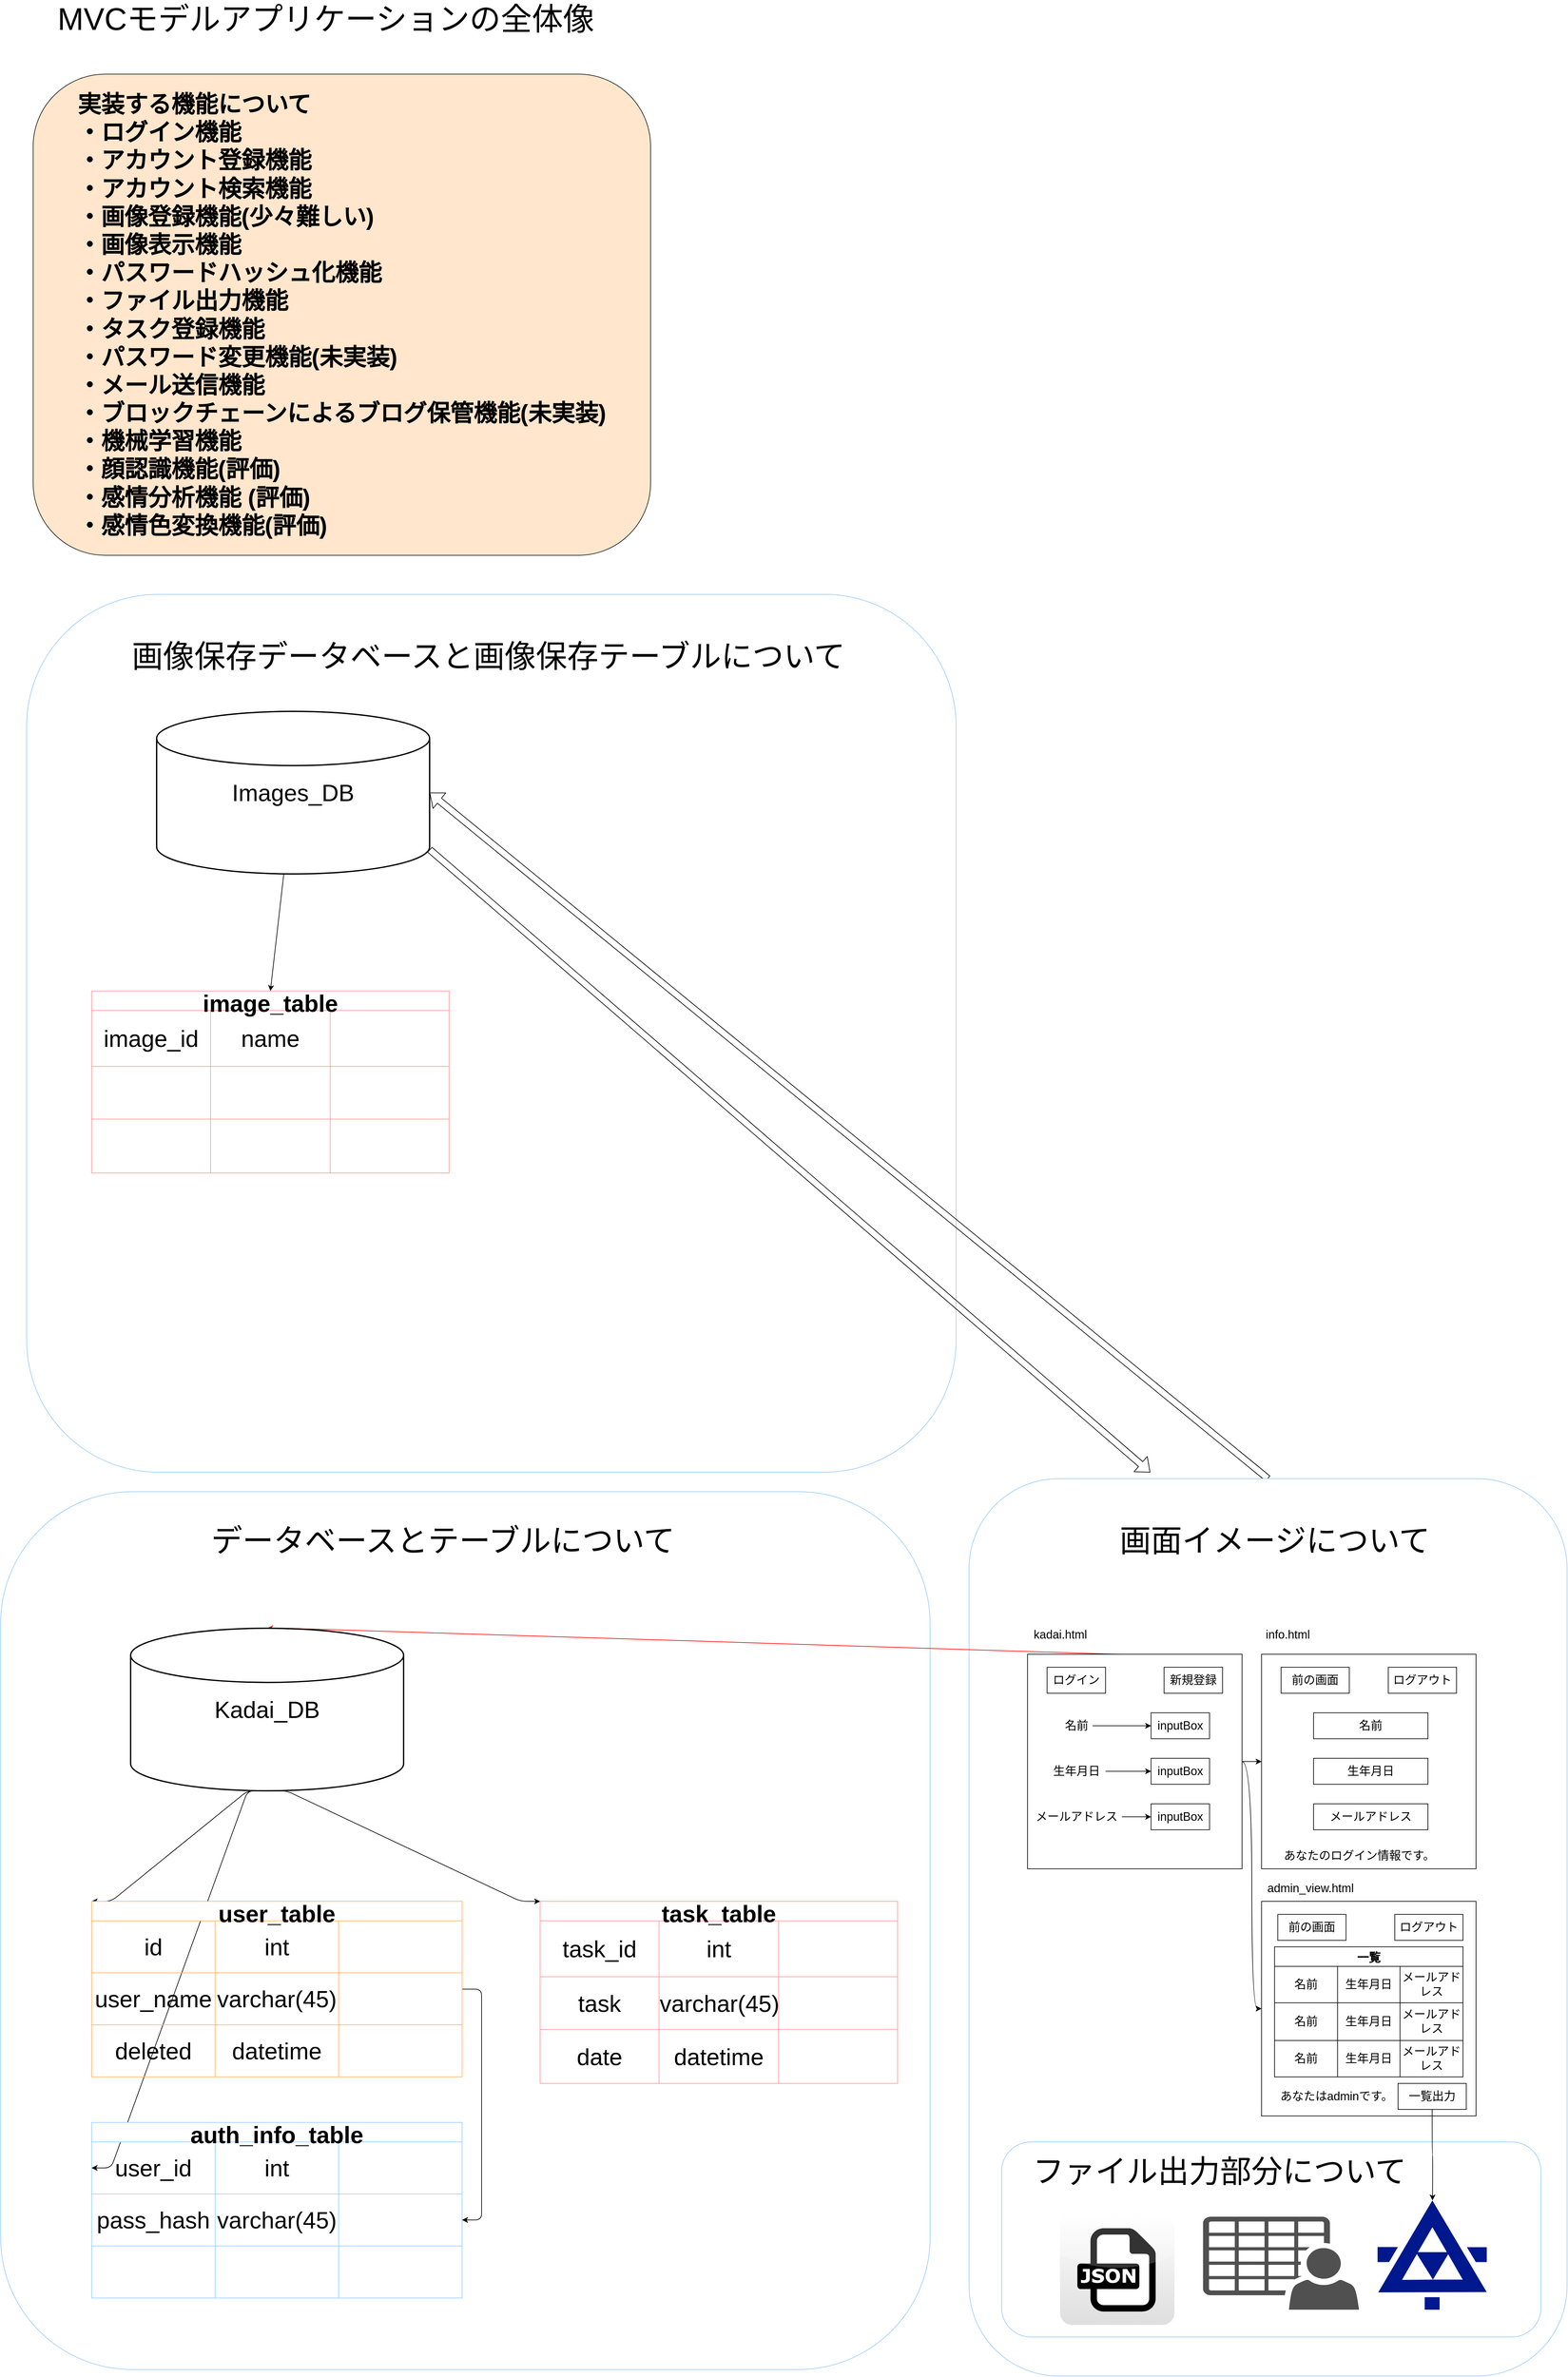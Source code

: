 <mxfile>
    <diagram id="VRdNt2F2pNWHwAMP95QL" name="ページ1">
        <mxGraphModel dx="4147" dy="4947" grid="1" gridSize="10" guides="1" tooltips="1" connect="1" arrows="1" fold="1" page="1" pageScale="1" pageWidth="827" pageHeight="1169" math="0" shadow="0">
            <root>
                <mxCell id="0"/>
                <mxCell id="1" parent="0"/>
                <mxCell id="154" value="" style="rounded=1;whiteSpace=wrap;html=1;fontSize=36;strokeColor=#99CCFF;" vertex="1" parent="1">
                    <mxGeometry x="-1580" y="-1590" width="1430" height="1350" as="geometry"/>
                </mxCell>
                <mxCell id="149" style="edgeStyle=none;shape=flexArrow;html=1;exitX=0.5;exitY=0;exitDx=0;exitDy=0;entryX=1;entryY=0.5;entryDx=0;entryDy=0;entryPerimeter=0;" edge="1" parent="1" source="130" target="134">
                    <mxGeometry relative="1" as="geometry"/>
                </mxCell>
                <mxCell id="130" value="" style="rounded=1;whiteSpace=wrap;html=1;fontSize=36;strokeColor=#99CCFF;" parent="1" vertex="1">
                    <mxGeometry x="-130" y="-230" width="920" height="1380" as="geometry"/>
                </mxCell>
                <mxCell id="132" value="" style="rounded=1;whiteSpace=wrap;html=1;fontSize=48;strokeColor=#99CCFF;" parent="1" vertex="1">
                    <mxGeometry x="-80" y="790" width="830" height="300" as="geometry"/>
                </mxCell>
                <mxCell id="129" value="" style="rounded=1;whiteSpace=wrap;html=1;fontSize=36;strokeColor=#99CCFF;" parent="1" vertex="1">
                    <mxGeometry x="-1620" y="-210" width="1430" height="1350" as="geometry"/>
                </mxCell>
                <mxCell id="2" value="&lt;span style=&quot;font-size: 18px&quot;&gt;info.html&lt;/span&gt;" style="text;html=1;resizable=0;autosize=1;align=center;verticalAlign=middle;points=[];fillColor=none;strokeColor=none;rounded=0;" parent="1" vertex="1">
                    <mxGeometry x="320" width="80" height="20" as="geometry"/>
                </mxCell>
                <mxCell id="43" style="edgeStyle=orthogonalEdgeStyle;curved=1;html=1;exitX=1;exitY=0.5;exitDx=0;exitDy=0;entryX=0;entryY=0.5;entryDx=0;entryDy=0;fontSize=18;" parent="1" source="3" target="7" edge="1">
                    <mxGeometry relative="1" as="geometry"/>
                </mxCell>
                <mxCell id="44" style="edgeStyle=orthogonalEdgeStyle;curved=1;html=1;entryX=0;entryY=0.5;entryDx=0;entryDy=0;fontSize=18;" parent="1" source="3" target="23" edge="1">
                    <mxGeometry relative="1" as="geometry"/>
                </mxCell>
                <mxCell id="127" style="edgeStyle=entityRelationEdgeStyle;html=1;exitX=0.5;exitY=0;exitDx=0;exitDy=0;entryX=0.5;entryY=0;entryDx=0;entryDy=0;entryPerimeter=0;fontSize=36;elbow=vertical;strokeColor=#FF0000;" parent="1" source="3" target="50" edge="1">
                    <mxGeometry relative="1" as="geometry"/>
                </mxCell>
                <mxCell id="3" value="" style="whiteSpace=wrap;html=1;aspect=fixed;fontSize=18;" parent="1" vertex="1">
                    <mxGeometry x="-40" y="40" width="330" height="330" as="geometry"/>
                </mxCell>
                <mxCell id="4" value="ログイン" style="rounded=0;whiteSpace=wrap;html=1;fontSize=18;" parent="1" vertex="1">
                    <mxGeometry x="-10" y="60" width="90" height="40" as="geometry"/>
                </mxCell>
                <mxCell id="6" value="inputBox" style="rounded=0;whiteSpace=wrap;html=1;fontSize=18;" parent="1" vertex="1">
                    <mxGeometry x="150" y="130" width="90" height="40" as="geometry"/>
                </mxCell>
                <mxCell id="7" value="" style="whiteSpace=wrap;html=1;aspect=fixed;fontSize=18;" parent="1" vertex="1">
                    <mxGeometry x="320" y="40" width="330" height="330" as="geometry"/>
                </mxCell>
                <mxCell id="8" value="inputBox" style="rounded=0;whiteSpace=wrap;html=1;fontSize=18;" parent="1" vertex="1">
                    <mxGeometry x="150" y="200" width="90" height="40" as="geometry"/>
                </mxCell>
                <mxCell id="9" value="inputBox" style="rounded=0;whiteSpace=wrap;html=1;fontSize=18;" parent="1" vertex="1">
                    <mxGeometry x="150" y="270" width="90" height="40" as="geometry"/>
                </mxCell>
                <mxCell id="11" value="" style="edgeStyle=none;html=1;fontSize=18;" parent="1" source="10" target="6" edge="1">
                    <mxGeometry relative="1" as="geometry"/>
                </mxCell>
                <mxCell id="10" value="&lt;span style=&quot;font-size: 18px&quot;&gt;名前&lt;/span&gt;" style="text;html=1;resizable=0;autosize=1;align=center;verticalAlign=middle;points=[];fillColor=none;strokeColor=none;rounded=0;" parent="1" vertex="1">
                    <mxGeometry x="10" y="140" width="50" height="20" as="geometry"/>
                </mxCell>
                <mxCell id="13" style="edgeStyle=none;html=1;entryX=0;entryY=0.5;entryDx=0;entryDy=0;fontSize=18;" parent="1" source="12" target="8" edge="1">
                    <mxGeometry relative="1" as="geometry"/>
                </mxCell>
                <mxCell id="12" value="&lt;span style=&quot;font-size: 18px&quot;&gt;生年月日&lt;/span&gt;" style="text;html=1;resizable=0;autosize=1;align=center;verticalAlign=middle;points=[];fillColor=none;strokeColor=none;rounded=0;" parent="1" vertex="1">
                    <mxGeometry x="-10" y="210" width="90" height="20" as="geometry"/>
                </mxCell>
                <mxCell id="15" style="edgeStyle=none;html=1;fontSize=18;" parent="1" source="14" target="9" edge="1">
                    <mxGeometry relative="1" as="geometry"/>
                </mxCell>
                <mxCell id="14" value="&lt;span style=&quot;font-size: 18px&quot;&gt;メールアドレス&lt;/span&gt;" style="text;html=1;resizable=0;autosize=1;align=center;verticalAlign=middle;points=[];fillColor=none;strokeColor=none;rounded=0;" parent="1" vertex="1">
                    <mxGeometry x="-35" y="280" width="140" height="20" as="geometry"/>
                </mxCell>
                <mxCell id="16" value="名前" style="rounded=0;whiteSpace=wrap;html=1;fontSize=18;" parent="1" vertex="1">
                    <mxGeometry x="400" y="130" width="176" height="40" as="geometry"/>
                </mxCell>
                <mxCell id="17" value="生年月日" style="rounded=0;whiteSpace=wrap;html=1;fontSize=18;" parent="1" vertex="1">
                    <mxGeometry x="400" y="200" width="176" height="40" as="geometry"/>
                </mxCell>
                <mxCell id="18" value="メールアドレス" style="rounded=0;whiteSpace=wrap;html=1;fontSize=18;" parent="1" vertex="1">
                    <mxGeometry x="400" y="270" width="176" height="40" as="geometry"/>
                </mxCell>
                <mxCell id="19" value="&lt;font style=&quot;font-size: 18px&quot;&gt;あなたのログイン情報です。&lt;/font&gt;" style="text;html=1;resizable=0;autosize=1;align=center;verticalAlign=middle;points=[];fillColor=none;strokeColor=none;rounded=0;" parent="1" vertex="1">
                    <mxGeometry x="345" y="340" width="250" height="20" as="geometry"/>
                </mxCell>
                <mxCell id="20" value="新規登録" style="rounded=0;whiteSpace=wrap;html=1;fontSize=18;" parent="1" vertex="1">
                    <mxGeometry x="170" y="60" width="90" height="40" as="geometry"/>
                </mxCell>
                <mxCell id="23" value="" style="whiteSpace=wrap;html=1;aspect=fixed;fontSize=18;" parent="1" vertex="1">
                    <mxGeometry x="320" y="420" width="330" height="330" as="geometry"/>
                </mxCell>
                <mxCell id="25" value="&lt;span style=&quot;font-size: 18px&quot;&gt;あなたはadminです。&lt;/span&gt;" style="text;html=1;resizable=0;autosize=1;align=center;verticalAlign=middle;points=[];fillColor=none;strokeColor=none;rounded=0;" parent="1" vertex="1">
                    <mxGeometry x="340" y="710" width="190" height="20" as="geometry"/>
                </mxCell>
                <mxCell id="26" value="一覧" style="shape=table;startSize=30;container=1;collapsible=0;childLayout=tableLayout;fontStyle=1;align=center;pointerEvents=1;fontSize=18;" parent="1" vertex="1">
                    <mxGeometry x="340" y="490" width="290" height="200" as="geometry"/>
                </mxCell>
                <mxCell id="27" value="" style="shape=partialRectangle;html=1;whiteSpace=wrap;collapsible=0;dropTarget=0;pointerEvents=0;fillColor=none;top=0;left=0;bottom=0;right=0;points=[[0,0.5],[1,0.5]];portConstraint=eastwest;fontSize=18;" parent="26" vertex="1">
                    <mxGeometry y="30" width="290" height="56" as="geometry"/>
                </mxCell>
                <mxCell id="28" value="名前" style="shape=partialRectangle;html=1;whiteSpace=wrap;connectable=0;fillColor=none;top=0;left=0;bottom=0;right=0;overflow=hidden;pointerEvents=1;fontSize=18;" parent="27" vertex="1">
                    <mxGeometry width="97" height="56" as="geometry">
                        <mxRectangle width="97" height="56" as="alternateBounds"/>
                    </mxGeometry>
                </mxCell>
                <mxCell id="29" value="生年月日" style="shape=partialRectangle;html=1;whiteSpace=wrap;connectable=0;fillColor=none;top=0;left=0;bottom=0;right=0;overflow=hidden;pointerEvents=1;fontSize=18;" parent="27" vertex="1">
                    <mxGeometry x="97" width="96" height="56" as="geometry">
                        <mxRectangle width="96" height="56" as="alternateBounds"/>
                    </mxGeometry>
                </mxCell>
                <mxCell id="30" value="メールアドレス" style="shape=partialRectangle;html=1;whiteSpace=wrap;connectable=0;fillColor=none;top=0;left=0;bottom=0;right=0;overflow=hidden;pointerEvents=1;fontSize=18;" parent="27" vertex="1">
                    <mxGeometry x="193" width="97" height="56" as="geometry">
                        <mxRectangle width="97" height="56" as="alternateBounds"/>
                    </mxGeometry>
                </mxCell>
                <mxCell id="31" value="" style="shape=partialRectangle;html=1;whiteSpace=wrap;collapsible=0;dropTarget=0;pointerEvents=0;fillColor=none;top=0;left=0;bottom=0;right=0;points=[[0,0.5],[1,0.5]];portConstraint=eastwest;fontSize=18;" parent="26" vertex="1">
                    <mxGeometry y="86" width="290" height="58" as="geometry"/>
                </mxCell>
                <mxCell id="32" value="名前" style="shape=partialRectangle;html=1;whiteSpace=wrap;connectable=0;fillColor=none;top=0;left=0;bottom=0;right=0;overflow=hidden;pointerEvents=1;fontSize=18;" parent="31" vertex="1">
                    <mxGeometry width="97" height="58" as="geometry">
                        <mxRectangle width="97" height="58" as="alternateBounds"/>
                    </mxGeometry>
                </mxCell>
                <mxCell id="33" value="&lt;span&gt;生年月日&lt;/span&gt;" style="shape=partialRectangle;html=1;whiteSpace=wrap;connectable=0;fillColor=none;top=0;left=0;bottom=0;right=0;overflow=hidden;pointerEvents=1;fontSize=18;" parent="31" vertex="1">
                    <mxGeometry x="97" width="96" height="58" as="geometry">
                        <mxRectangle width="96" height="58" as="alternateBounds"/>
                    </mxGeometry>
                </mxCell>
                <mxCell id="34" value="&lt;span&gt;メールアドレス&lt;/span&gt;" style="shape=partialRectangle;html=1;whiteSpace=wrap;connectable=0;fillColor=none;top=0;left=0;bottom=0;right=0;overflow=hidden;pointerEvents=1;fontSize=18;" parent="31" vertex="1">
                    <mxGeometry x="193" width="97" height="58" as="geometry">
                        <mxRectangle width="97" height="58" as="alternateBounds"/>
                    </mxGeometry>
                </mxCell>
                <mxCell id="35" value="" style="shape=partialRectangle;html=1;whiteSpace=wrap;collapsible=0;dropTarget=0;pointerEvents=0;fillColor=none;top=0;left=0;bottom=0;right=0;points=[[0,0.5],[1,0.5]];portConstraint=eastwest;fontSize=18;" parent="26" vertex="1">
                    <mxGeometry y="144" width="290" height="56" as="geometry"/>
                </mxCell>
                <mxCell id="36" value="名前" style="shape=partialRectangle;html=1;whiteSpace=wrap;connectable=0;fillColor=none;top=0;left=0;bottom=0;right=0;overflow=hidden;pointerEvents=1;fontSize=18;" parent="35" vertex="1">
                    <mxGeometry width="97" height="56" as="geometry">
                        <mxRectangle width="97" height="56" as="alternateBounds"/>
                    </mxGeometry>
                </mxCell>
                <mxCell id="37" value="&lt;span&gt;生年月日&lt;/span&gt;" style="shape=partialRectangle;html=1;whiteSpace=wrap;connectable=0;fillColor=none;top=0;left=0;bottom=0;right=0;overflow=hidden;pointerEvents=1;fontSize=18;" parent="35" vertex="1">
                    <mxGeometry x="97" width="96" height="56" as="geometry">
                        <mxRectangle width="96" height="56" as="alternateBounds"/>
                    </mxGeometry>
                </mxCell>
                <mxCell id="38" value="&lt;span&gt;メールアドレス&lt;/span&gt;" style="shape=partialRectangle;html=1;whiteSpace=wrap;connectable=0;fillColor=none;top=0;left=0;bottom=0;right=0;overflow=hidden;pointerEvents=1;fontSize=18;" parent="35" vertex="1">
                    <mxGeometry x="193" width="97" height="56" as="geometry">
                        <mxRectangle width="97" height="56" as="alternateBounds"/>
                    </mxGeometry>
                </mxCell>
                <mxCell id="39" value="ログアウト" style="rounded=0;whiteSpace=wrap;html=1;fontSize=18;" parent="1" vertex="1">
                    <mxGeometry x="515" y="60" width="105" height="40" as="geometry"/>
                </mxCell>
                <mxCell id="40" value="前の画面" style="rounded=0;whiteSpace=wrap;html=1;fontSize=18;" parent="1" vertex="1">
                    <mxGeometry x="350" y="60" width="105" height="40" as="geometry"/>
                </mxCell>
                <mxCell id="41" value="ログアウト" style="rounded=0;whiteSpace=wrap;html=1;fontSize=18;" parent="1" vertex="1">
                    <mxGeometry x="525" y="440" width="105" height="40" as="geometry"/>
                </mxCell>
                <mxCell id="42" value="前の画面" style="rounded=0;whiteSpace=wrap;html=1;fontSize=18;" parent="1" vertex="1">
                    <mxGeometry x="345" y="440" width="105" height="40" as="geometry"/>
                </mxCell>
                <mxCell id="46" style="edgeStyle=orthogonalEdgeStyle;curved=1;html=1;exitX=0.5;exitY=1;exitDx=0;exitDy=0;fontSize=18;" parent="1" source="45" edge="1">
                    <mxGeometry relative="1" as="geometry">
                        <mxPoint x="583" y="880" as="targetPoint"/>
                    </mxGeometry>
                </mxCell>
                <mxCell id="45" value="一覧出力" style="rounded=0;whiteSpace=wrap;html=1;fontSize=18;" parent="1" vertex="1">
                    <mxGeometry x="530" y="700" width="105" height="40" as="geometry"/>
                </mxCell>
                <mxCell id="47" value="" style="sketch=0;aspect=fixed;pointerEvents=1;shadow=0;dashed=0;html=1;strokeColor=none;labelPosition=center;verticalLabelPosition=bottom;verticalAlign=top;align=center;fillColor=#00188D;shape=mxgraph.mscae.enterprise.xml_web_service;fontSize=18;" parent="1" vertex="1">
                    <mxGeometry x="498.5" y="880" width="168" height="168" as="geometry"/>
                </mxCell>
                <mxCell id="48" value="&lt;font style=&quot;font-size: 18px&quot;&gt;kadai.html&lt;/font&gt;" style="text;html=1;resizable=0;autosize=1;align=center;verticalAlign=middle;points=[];fillColor=none;strokeColor=none;rounded=0;" parent="1" vertex="1">
                    <mxGeometry x="-40" width="100" height="20" as="geometry"/>
                </mxCell>
                <mxCell id="49" value="&lt;span style=&quot;font-size: 18px&quot;&gt;admin_view.html&lt;/span&gt;" style="text;html=1;resizable=0;autosize=1;align=center;verticalAlign=middle;points=[];fillColor=none;strokeColor=none;rounded=0;" parent="1" vertex="1">
                    <mxGeometry x="320" y="390" width="150" height="20" as="geometry"/>
                </mxCell>
                <mxCell id="121" style="edgeStyle=entityRelationEdgeStyle;html=1;entryX=0;entryY=0;entryDx=0;entryDy=0;fontSize=36;elbow=vertical;exitX=0.5;exitY=1;exitDx=0;exitDy=0;exitPerimeter=0;" parent="1" source="50" target="92" edge="1">
                    <mxGeometry relative="1" as="geometry"/>
                </mxCell>
                <mxCell id="122" style="edgeStyle=entityRelationEdgeStyle;html=1;exitX=0.5;exitY=1;exitDx=0;exitDy=0;exitPerimeter=0;entryX=0;entryY=0.5;entryDx=0;entryDy=0;fontSize=36;elbow=vertical;" parent="1" source="50" target="80" edge="1">
                    <mxGeometry relative="1" as="geometry"/>
                </mxCell>
                <mxCell id="123" style="edgeStyle=entityRelationEdgeStyle;html=1;exitX=0.5;exitY=1;exitDx=0;exitDy=0;exitPerimeter=0;entryX=0;entryY=0;entryDx=0;entryDy=0;fontSize=36;elbow=vertical;" parent="1" source="50" target="105" edge="1">
                    <mxGeometry relative="1" as="geometry"/>
                </mxCell>
                <mxCell id="50" value="&lt;font style=&quot;font-size: 36px&quot;&gt;Kadai_DB&lt;/font&gt;" style="strokeWidth=2;html=1;shape=mxgraph.flowchart.database;whiteSpace=wrap;" parent="1" vertex="1">
                    <mxGeometry x="-1420" width="420" height="250" as="geometry"/>
                </mxCell>
                <mxCell id="79" value="auth_info_table" style="shape=table;startSize=30;container=1;collapsible=0;childLayout=tableLayout;fontStyle=1;align=center;pointerEvents=1;fontSize=36;strokeColor=#99CCFF;" parent="1" vertex="1">
                    <mxGeometry x="-1480" y="760" width="570" height="270" as="geometry"/>
                </mxCell>
                <mxCell id="80" value="" style="shape=partialRectangle;html=1;whiteSpace=wrap;collapsible=0;dropTarget=0;pointerEvents=0;fillColor=none;top=0;left=0;bottom=0;right=0;points=[[0,0.5],[1,0.5]];portConstraint=eastwest;fontSize=36;" parent="79" vertex="1">
                    <mxGeometry y="30" width="570" height="80" as="geometry"/>
                </mxCell>
                <mxCell id="81" value="user_id" style="shape=partialRectangle;html=1;whiteSpace=wrap;connectable=0;fillColor=none;top=0;left=0;bottom=0;right=0;overflow=hidden;pointerEvents=1;fontSize=36;" parent="80" vertex="1">
                    <mxGeometry width="190" height="80" as="geometry">
                        <mxRectangle width="190" height="80" as="alternateBounds"/>
                    </mxGeometry>
                </mxCell>
                <mxCell id="82" value="int" style="shape=partialRectangle;html=1;whiteSpace=wrap;connectable=0;fillColor=none;top=0;left=0;bottom=0;right=0;overflow=hidden;pointerEvents=1;fontSize=36;" parent="80" vertex="1">
                    <mxGeometry x="190" width="190" height="80" as="geometry">
                        <mxRectangle width="190" height="80" as="alternateBounds"/>
                    </mxGeometry>
                </mxCell>
                <mxCell id="83" value="" style="shape=partialRectangle;html=1;whiteSpace=wrap;connectable=0;fillColor=none;top=0;left=0;bottom=0;right=0;overflow=hidden;pointerEvents=1;fontSize=36;" parent="80" vertex="1">
                    <mxGeometry x="380" width="190" height="80" as="geometry">
                        <mxRectangle width="190" height="80" as="alternateBounds"/>
                    </mxGeometry>
                </mxCell>
                <mxCell id="84" value="" style="shape=partialRectangle;html=1;whiteSpace=wrap;collapsible=0;dropTarget=0;pointerEvents=0;fillColor=none;top=0;left=0;bottom=0;right=0;points=[[0,0.5],[1,0.5]];portConstraint=eastwest;fontSize=36;" parent="79" vertex="1">
                    <mxGeometry y="110" width="570" height="80" as="geometry"/>
                </mxCell>
                <mxCell id="85" value="pass_hash" style="shape=partialRectangle;html=1;whiteSpace=wrap;connectable=0;fillColor=none;top=0;left=0;bottom=0;right=0;overflow=hidden;pointerEvents=1;fontSize=36;" parent="84" vertex="1">
                    <mxGeometry width="190" height="80" as="geometry">
                        <mxRectangle width="190" height="80" as="alternateBounds"/>
                    </mxGeometry>
                </mxCell>
                <mxCell id="86" value="varchar(45)" style="shape=partialRectangle;html=1;whiteSpace=wrap;connectable=0;fillColor=none;top=0;left=0;bottom=0;right=0;overflow=hidden;pointerEvents=1;fontSize=36;" parent="84" vertex="1">
                    <mxGeometry x="190" width="190" height="80" as="geometry">
                        <mxRectangle width="190" height="80" as="alternateBounds"/>
                    </mxGeometry>
                </mxCell>
                <mxCell id="87" value="" style="shape=partialRectangle;html=1;whiteSpace=wrap;connectable=0;fillColor=none;top=0;left=0;bottom=0;right=0;overflow=hidden;pointerEvents=1;fontSize=36;" parent="84" vertex="1">
                    <mxGeometry x="380" width="190" height="80" as="geometry">
                        <mxRectangle width="190" height="80" as="alternateBounds"/>
                    </mxGeometry>
                </mxCell>
                <mxCell id="88" value="" style="shape=partialRectangle;html=1;whiteSpace=wrap;collapsible=0;dropTarget=0;pointerEvents=0;fillColor=none;top=0;left=0;bottom=0;right=0;points=[[0,0.5],[1,0.5]];portConstraint=eastwest;fontSize=36;" parent="79" vertex="1">
                    <mxGeometry y="190" width="570" height="80" as="geometry"/>
                </mxCell>
                <mxCell id="89" value="" style="shape=partialRectangle;html=1;whiteSpace=wrap;connectable=0;fillColor=none;top=0;left=0;bottom=0;right=0;overflow=hidden;pointerEvents=1;fontSize=36;" parent="88" vertex="1">
                    <mxGeometry width="190" height="80" as="geometry">
                        <mxRectangle width="190" height="80" as="alternateBounds"/>
                    </mxGeometry>
                </mxCell>
                <mxCell id="90" value="" style="shape=partialRectangle;html=1;whiteSpace=wrap;connectable=0;fillColor=none;top=0;left=0;bottom=0;right=0;overflow=hidden;pointerEvents=1;fontSize=36;" parent="88" vertex="1">
                    <mxGeometry x="190" width="190" height="80" as="geometry">
                        <mxRectangle width="190" height="80" as="alternateBounds"/>
                    </mxGeometry>
                </mxCell>
                <mxCell id="91" value="" style="shape=partialRectangle;html=1;whiteSpace=wrap;connectable=0;fillColor=none;top=0;left=0;bottom=0;right=0;overflow=hidden;pointerEvents=1;fontSize=36;" parent="88" vertex="1">
                    <mxGeometry x="380" width="190" height="80" as="geometry">
                        <mxRectangle width="190" height="80" as="alternateBounds"/>
                    </mxGeometry>
                </mxCell>
                <mxCell id="118" style="edgeStyle=entityRelationEdgeStyle;html=1;entryX=1;entryY=0.5;entryDx=0;entryDy=0;fontSize=36;elbow=vertical;" parent="1" source="92" target="84" edge="1">
                    <mxGeometry relative="1" as="geometry"/>
                </mxCell>
                <mxCell id="92" value="user_table" style="shape=table;startSize=30;container=1;collapsible=0;childLayout=tableLayout;fontStyle=1;align=center;pointerEvents=1;fontSize=36;strokeColor=#FFB366;" parent="1" vertex="1">
                    <mxGeometry x="-1480" y="420" width="570" height="270" as="geometry"/>
                </mxCell>
                <mxCell id="93" value="" style="shape=partialRectangle;html=1;whiteSpace=wrap;collapsible=0;dropTarget=0;pointerEvents=0;fillColor=none;top=0;left=0;bottom=0;right=0;points=[[0,0.5],[1,0.5]];portConstraint=eastwest;fontSize=36;" parent="92" vertex="1">
                    <mxGeometry y="30" width="570" height="80" as="geometry"/>
                </mxCell>
                <mxCell id="94" value="id" style="shape=partialRectangle;html=1;whiteSpace=wrap;connectable=0;fillColor=none;top=0;left=0;bottom=0;right=0;overflow=hidden;pointerEvents=1;fontSize=36;" parent="93" vertex="1">
                    <mxGeometry width="190" height="80" as="geometry">
                        <mxRectangle width="190" height="80" as="alternateBounds"/>
                    </mxGeometry>
                </mxCell>
                <mxCell id="95" value="int" style="shape=partialRectangle;html=1;whiteSpace=wrap;connectable=0;fillColor=none;top=0;left=0;bottom=0;right=0;overflow=hidden;pointerEvents=1;fontSize=36;" parent="93" vertex="1">
                    <mxGeometry x="190" width="190" height="80" as="geometry">
                        <mxRectangle width="190" height="80" as="alternateBounds"/>
                    </mxGeometry>
                </mxCell>
                <mxCell id="96" value="" style="shape=partialRectangle;html=1;whiteSpace=wrap;connectable=0;fillColor=none;top=0;left=0;bottom=0;right=0;overflow=hidden;pointerEvents=1;fontSize=36;" parent="93" vertex="1">
                    <mxGeometry x="380" width="190" height="80" as="geometry">
                        <mxRectangle width="190" height="80" as="alternateBounds"/>
                    </mxGeometry>
                </mxCell>
                <mxCell id="97" value="" style="shape=partialRectangle;html=1;whiteSpace=wrap;collapsible=0;dropTarget=0;pointerEvents=0;fillColor=none;top=0;left=0;bottom=0;right=0;points=[[0,0.5],[1,0.5]];portConstraint=eastwest;fontSize=36;" parent="92" vertex="1">
                    <mxGeometry y="110" width="570" height="80" as="geometry"/>
                </mxCell>
                <mxCell id="98" value="user_name" style="shape=partialRectangle;html=1;whiteSpace=wrap;connectable=0;fillColor=none;top=0;left=0;bottom=0;right=0;overflow=hidden;pointerEvents=1;fontSize=36;" parent="97" vertex="1">
                    <mxGeometry width="190" height="80" as="geometry">
                        <mxRectangle width="190" height="80" as="alternateBounds"/>
                    </mxGeometry>
                </mxCell>
                <mxCell id="99" value="varchar(45)" style="shape=partialRectangle;html=1;whiteSpace=wrap;connectable=0;fillColor=none;top=0;left=0;bottom=0;right=0;overflow=hidden;pointerEvents=1;fontSize=36;" parent="97" vertex="1">
                    <mxGeometry x="190" width="190" height="80" as="geometry">
                        <mxRectangle width="190" height="80" as="alternateBounds"/>
                    </mxGeometry>
                </mxCell>
                <mxCell id="100" value="" style="shape=partialRectangle;html=1;whiteSpace=wrap;connectable=0;fillColor=none;top=0;left=0;bottom=0;right=0;overflow=hidden;pointerEvents=1;fontSize=36;" parent="97" vertex="1">
                    <mxGeometry x="380" width="190" height="80" as="geometry">
                        <mxRectangle width="190" height="80" as="alternateBounds"/>
                    </mxGeometry>
                </mxCell>
                <mxCell id="101" value="" style="shape=partialRectangle;html=1;whiteSpace=wrap;collapsible=0;dropTarget=0;pointerEvents=0;fillColor=none;top=0;left=0;bottom=0;right=0;points=[[0,0.5],[1,0.5]];portConstraint=eastwest;fontSize=36;" parent="92" vertex="1">
                    <mxGeometry y="190" width="570" height="80" as="geometry"/>
                </mxCell>
                <mxCell id="102" value="deleted" style="shape=partialRectangle;html=1;whiteSpace=wrap;connectable=0;fillColor=none;top=0;left=0;bottom=0;right=0;overflow=hidden;pointerEvents=1;fontSize=36;" parent="101" vertex="1">
                    <mxGeometry width="190" height="80" as="geometry">
                        <mxRectangle width="190" height="80" as="alternateBounds"/>
                    </mxGeometry>
                </mxCell>
                <mxCell id="103" value="datetime" style="shape=partialRectangle;html=1;whiteSpace=wrap;connectable=0;fillColor=none;top=0;left=0;bottom=0;right=0;overflow=hidden;pointerEvents=1;fontSize=36;" parent="101" vertex="1">
                    <mxGeometry x="190" width="190" height="80" as="geometry">
                        <mxRectangle width="190" height="80" as="alternateBounds"/>
                    </mxGeometry>
                </mxCell>
                <mxCell id="104" value="" style="shape=partialRectangle;html=1;whiteSpace=wrap;connectable=0;fillColor=none;top=0;left=0;bottom=0;right=0;overflow=hidden;pointerEvents=1;fontSize=36;" parent="101" vertex="1">
                    <mxGeometry x="380" width="190" height="80" as="geometry">
                        <mxRectangle width="190" height="80" as="alternateBounds"/>
                    </mxGeometry>
                </mxCell>
                <mxCell id="105" value="task_table" style="shape=table;startSize=30;container=1;collapsible=0;childLayout=tableLayout;fontStyle=1;align=center;pointerEvents=1;fontSize=36;strokeColor=#FF9999;" parent="1" vertex="1">
                    <mxGeometry x="-790" y="420" width="550" height="280" as="geometry"/>
                </mxCell>
                <mxCell id="106" value="" style="shape=partialRectangle;html=1;whiteSpace=wrap;collapsible=0;dropTarget=0;pointerEvents=0;fillColor=none;top=0;left=0;bottom=0;right=0;points=[[0,0.5],[1,0.5]];portConstraint=eastwest;fontSize=36;" parent="105" vertex="1">
                    <mxGeometry y="30" width="550" height="86" as="geometry"/>
                </mxCell>
                <mxCell id="107" value="task_id" style="shape=partialRectangle;html=1;whiteSpace=wrap;connectable=0;fillColor=none;top=0;left=0;bottom=0;right=0;overflow=hidden;pointerEvents=1;fontSize=36;" parent="106" vertex="1">
                    <mxGeometry width="183" height="86" as="geometry">
                        <mxRectangle width="183" height="86" as="alternateBounds"/>
                    </mxGeometry>
                </mxCell>
                <mxCell id="108" value="int" style="shape=partialRectangle;html=1;whiteSpace=wrap;connectable=0;fillColor=none;top=0;left=0;bottom=0;right=0;overflow=hidden;pointerEvents=1;fontSize=36;" parent="106" vertex="1">
                    <mxGeometry x="183" width="184" height="86" as="geometry">
                        <mxRectangle width="184" height="86" as="alternateBounds"/>
                    </mxGeometry>
                </mxCell>
                <mxCell id="109" value="" style="shape=partialRectangle;html=1;whiteSpace=wrap;connectable=0;fillColor=none;top=0;left=0;bottom=0;right=0;overflow=hidden;pointerEvents=1;fontSize=36;" parent="106" vertex="1">
                    <mxGeometry x="367" width="183" height="86" as="geometry">
                        <mxRectangle width="183" height="86" as="alternateBounds"/>
                    </mxGeometry>
                </mxCell>
                <mxCell id="110" value="" style="shape=partialRectangle;html=1;whiteSpace=wrap;collapsible=0;dropTarget=0;pointerEvents=0;fillColor=none;top=0;left=0;bottom=0;right=0;points=[[0,0.5],[1,0.5]];portConstraint=eastwest;fontSize=36;" parent="105" vertex="1">
                    <mxGeometry y="116" width="550" height="81" as="geometry"/>
                </mxCell>
                <mxCell id="111" value="task" style="shape=partialRectangle;html=1;whiteSpace=wrap;connectable=0;fillColor=none;top=0;left=0;bottom=0;right=0;overflow=hidden;pointerEvents=1;fontSize=36;" parent="110" vertex="1">
                    <mxGeometry width="183" height="81" as="geometry">
                        <mxRectangle width="183" height="81" as="alternateBounds"/>
                    </mxGeometry>
                </mxCell>
                <mxCell id="112" value="varchar(45)" style="shape=partialRectangle;html=1;whiteSpace=wrap;connectable=0;fillColor=none;top=0;left=0;bottom=0;right=0;overflow=hidden;pointerEvents=1;fontSize=36;" parent="110" vertex="1">
                    <mxGeometry x="183" width="184" height="81" as="geometry">
                        <mxRectangle width="184" height="81" as="alternateBounds"/>
                    </mxGeometry>
                </mxCell>
                <mxCell id="113" value="" style="shape=partialRectangle;html=1;whiteSpace=wrap;connectable=0;fillColor=none;top=0;left=0;bottom=0;right=0;overflow=hidden;pointerEvents=1;fontSize=36;" parent="110" vertex="1">
                    <mxGeometry x="367" width="183" height="81" as="geometry">
                        <mxRectangle width="183" height="81" as="alternateBounds"/>
                    </mxGeometry>
                </mxCell>
                <mxCell id="114" value="" style="shape=partialRectangle;html=1;whiteSpace=wrap;collapsible=0;dropTarget=0;pointerEvents=0;fillColor=none;top=0;left=0;bottom=0;right=0;points=[[0,0.5],[1,0.5]];portConstraint=eastwest;fontSize=36;" parent="105" vertex="1">
                    <mxGeometry y="197" width="550" height="83" as="geometry"/>
                </mxCell>
                <mxCell id="115" value="date" style="shape=partialRectangle;html=1;whiteSpace=wrap;connectable=0;fillColor=none;top=0;left=0;bottom=0;right=0;overflow=hidden;pointerEvents=1;fontSize=36;" parent="114" vertex="1">
                    <mxGeometry width="183" height="83" as="geometry">
                        <mxRectangle width="183" height="83" as="alternateBounds"/>
                    </mxGeometry>
                </mxCell>
                <mxCell id="116" value="datetime" style="shape=partialRectangle;html=1;whiteSpace=wrap;connectable=0;fillColor=none;top=0;left=0;bottom=0;right=0;overflow=hidden;pointerEvents=1;fontSize=36;" parent="114" vertex="1">
                    <mxGeometry x="183" width="184" height="83" as="geometry">
                        <mxRectangle width="184" height="83" as="alternateBounds"/>
                    </mxGeometry>
                </mxCell>
                <mxCell id="117" value="" style="shape=partialRectangle;html=1;whiteSpace=wrap;connectable=0;fillColor=none;top=0;left=0;bottom=0;right=0;overflow=hidden;pointerEvents=1;fontSize=36;" parent="114" vertex="1">
                    <mxGeometry x="367" width="183" height="83" as="geometry">
                        <mxRectangle width="183" height="83" as="alternateBounds"/>
                    </mxGeometry>
                </mxCell>
                <mxCell id="124" value="" style="sketch=0;pointerEvents=1;shadow=0;dashed=0;html=1;strokeColor=none;fillColor=#505050;labelPosition=center;verticalLabelPosition=bottom;verticalAlign=top;outlineConnect=0;align=center;shape=mxgraph.office.users.csv_file;fontSize=36;" parent="1" vertex="1">
                    <mxGeometry x="230" y="905" width="240" height="143" as="geometry"/>
                </mxCell>
                <mxCell id="125" value="" style="dashed=0;outlineConnect=0;html=1;align=center;labelPosition=center;verticalLabelPosition=bottom;verticalAlign=top;shape=mxgraph.webicons.json;gradientColor=#DFDEDE;fontSize=36;strokeColor=#99CCFF;" parent="1" vertex="1">
                    <mxGeometry x="10" y="900" width="176" height="171.4" as="geometry"/>
                </mxCell>
                <mxCell id="128" value="&lt;font style=&quot;font-size: 48px&quot;&gt;データベースとテーブルについて&lt;/font&gt;" style="text;html=1;resizable=0;autosize=1;align=center;verticalAlign=middle;points=[];fillColor=none;strokeColor=none;rounded=0;fontSize=36;" parent="1" vertex="1">
                    <mxGeometry x="-1300" y="-160" width="720" height="50" as="geometry"/>
                </mxCell>
                <mxCell id="131" value="&lt;span style=&quot;font-size: 48px&quot;&gt;画面イメージについて&lt;/span&gt;" style="text;html=1;resizable=0;autosize=1;align=center;verticalAlign=middle;points=[];fillColor=none;strokeColor=none;rounded=0;fontSize=36;" parent="1" vertex="1">
                    <mxGeometry x="95" y="-160" width="490" height="50" as="geometry"/>
                </mxCell>
                <mxCell id="133" value="&lt;span style=&quot;font-size: 48px&quot;&gt;ファイル出力部分について&lt;/span&gt;" style="text;html=1;resizable=0;autosize=1;align=center;verticalAlign=middle;points=[];fillColor=none;strokeColor=none;rounded=0;fontSize=36;" parent="1" vertex="1">
                    <mxGeometry x="-40" y="810" width="590" height="50" as="geometry"/>
                </mxCell>
                <mxCell id="148" style="edgeStyle=none;html=1;entryX=0.5;entryY=0;entryDx=0;entryDy=0;" edge="1" parent="1" source="134" target="135">
                    <mxGeometry relative="1" as="geometry"/>
                </mxCell>
                <mxCell id="152" style="edgeStyle=none;shape=flexArrow;html=1;exitX=1;exitY=0.85;exitDx=0;exitDy=0;exitPerimeter=0;entryX=0.303;entryY=-0.007;entryDx=0;entryDy=0;entryPerimeter=0;fontSize=36;" edge="1" parent="1" source="134" target="130">
                    <mxGeometry relative="1" as="geometry"/>
                </mxCell>
                <mxCell id="134" value="&lt;span style=&quot;font-size: 36px&quot;&gt;Images_DB&lt;/span&gt;" style="strokeWidth=2;html=1;shape=mxgraph.flowchart.database;whiteSpace=wrap;" vertex="1" parent="1">
                    <mxGeometry x="-1380" y="-1410" width="420" height="250" as="geometry"/>
                </mxCell>
                <mxCell id="135" value="image_table" style="shape=table;startSize=30;container=1;collapsible=0;childLayout=tableLayout;fontStyle=1;align=center;pointerEvents=1;fontSize=36;strokeColor=#FF9999;" vertex="1" parent="1">
                    <mxGeometry x="-1480" y="-980" width="550" height="280" as="geometry"/>
                </mxCell>
                <mxCell id="136" value="" style="shape=partialRectangle;html=1;whiteSpace=wrap;collapsible=0;dropTarget=0;pointerEvents=0;fillColor=none;top=0;left=0;bottom=0;right=0;points=[[0,0.5],[1,0.5]];portConstraint=eastwest;fontSize=36;" vertex="1" parent="135">
                    <mxGeometry y="30" width="550" height="86" as="geometry"/>
                </mxCell>
                <mxCell id="137" value="image_id" style="shape=partialRectangle;html=1;whiteSpace=wrap;connectable=0;fillColor=none;top=0;left=0;bottom=0;right=0;overflow=hidden;pointerEvents=1;fontSize=36;" vertex="1" parent="136">
                    <mxGeometry width="183" height="86" as="geometry">
                        <mxRectangle width="183" height="86" as="alternateBounds"/>
                    </mxGeometry>
                </mxCell>
                <mxCell id="138" value="name" style="shape=partialRectangle;html=1;whiteSpace=wrap;connectable=0;fillColor=none;top=0;left=0;bottom=0;right=0;overflow=hidden;pointerEvents=1;fontSize=36;" vertex="1" parent="136">
                    <mxGeometry x="183" width="184" height="86" as="geometry">
                        <mxRectangle width="184" height="86" as="alternateBounds"/>
                    </mxGeometry>
                </mxCell>
                <mxCell id="139" value="" style="shape=partialRectangle;html=1;whiteSpace=wrap;connectable=0;fillColor=none;top=0;left=0;bottom=0;right=0;overflow=hidden;pointerEvents=1;fontSize=36;" vertex="1" parent="136">
                    <mxGeometry x="367" width="183" height="86" as="geometry">
                        <mxRectangle width="183" height="86" as="alternateBounds"/>
                    </mxGeometry>
                </mxCell>
                <mxCell id="140" value="" style="shape=partialRectangle;html=1;whiteSpace=wrap;collapsible=0;dropTarget=0;pointerEvents=0;fillColor=none;top=0;left=0;bottom=0;right=0;points=[[0,0.5],[1,0.5]];portConstraint=eastwest;fontSize=36;" vertex="1" parent="135">
                    <mxGeometry y="116" width="550" height="81" as="geometry"/>
                </mxCell>
                <mxCell id="141" value="" style="shape=partialRectangle;html=1;whiteSpace=wrap;connectable=0;fillColor=none;top=0;left=0;bottom=0;right=0;overflow=hidden;pointerEvents=1;fontSize=36;" vertex="1" parent="140">
                    <mxGeometry width="183" height="81" as="geometry">
                        <mxRectangle width="183" height="81" as="alternateBounds"/>
                    </mxGeometry>
                </mxCell>
                <mxCell id="142" value="" style="shape=partialRectangle;html=1;whiteSpace=wrap;connectable=0;fillColor=none;top=0;left=0;bottom=0;right=0;overflow=hidden;pointerEvents=1;fontSize=36;" vertex="1" parent="140">
                    <mxGeometry x="183" width="184" height="81" as="geometry">
                        <mxRectangle width="184" height="81" as="alternateBounds"/>
                    </mxGeometry>
                </mxCell>
                <mxCell id="143" value="" style="shape=partialRectangle;html=1;whiteSpace=wrap;connectable=0;fillColor=none;top=0;left=0;bottom=0;right=0;overflow=hidden;pointerEvents=1;fontSize=36;" vertex="1" parent="140">
                    <mxGeometry x="367" width="183" height="81" as="geometry">
                        <mxRectangle width="183" height="81" as="alternateBounds"/>
                    </mxGeometry>
                </mxCell>
                <mxCell id="144" value="" style="shape=partialRectangle;html=1;whiteSpace=wrap;collapsible=0;dropTarget=0;pointerEvents=0;fillColor=none;top=0;left=0;bottom=0;right=0;points=[[0,0.5],[1,0.5]];portConstraint=eastwest;fontSize=36;" vertex="1" parent="135">
                    <mxGeometry y="197" width="550" height="83" as="geometry"/>
                </mxCell>
                <mxCell id="145" value="" style="shape=partialRectangle;html=1;whiteSpace=wrap;connectable=0;fillColor=none;top=0;left=0;bottom=0;right=0;overflow=hidden;pointerEvents=1;fontSize=36;" vertex="1" parent="144">
                    <mxGeometry width="183" height="83" as="geometry">
                        <mxRectangle width="183" height="83" as="alternateBounds"/>
                    </mxGeometry>
                </mxCell>
                <mxCell id="146" value="" style="shape=partialRectangle;html=1;whiteSpace=wrap;connectable=0;fillColor=none;top=0;left=0;bottom=0;right=0;overflow=hidden;pointerEvents=1;fontSize=36;" vertex="1" parent="144">
                    <mxGeometry x="183" width="184" height="83" as="geometry">
                        <mxRectangle width="184" height="83" as="alternateBounds"/>
                    </mxGeometry>
                </mxCell>
                <mxCell id="147" value="" style="shape=partialRectangle;html=1;whiteSpace=wrap;connectable=0;fillColor=none;top=0;left=0;bottom=0;right=0;overflow=hidden;pointerEvents=1;fontSize=36;" vertex="1" parent="144">
                    <mxGeometry x="367" width="183" height="83" as="geometry">
                        <mxRectangle width="183" height="83" as="alternateBounds"/>
                    </mxGeometry>
                </mxCell>
                <mxCell id="150" value="&lt;font style=&quot;font-size: 48px&quot;&gt;画像保存データベースと画像保存テーブルについて&lt;/font&gt;" style="text;html=1;resizable=0;autosize=1;align=center;verticalAlign=middle;points=[];fillColor=none;strokeColor=none;rounded=0;" vertex="1" parent="1">
                    <mxGeometry x="-1420" y="-1510" width="1100" height="30" as="geometry"/>
                </mxCell>
                <mxCell id="153" value="&lt;font style=&quot;font-size: 48px&quot;&gt;MVCモデルアプリケーションの全体像&lt;/font&gt;" style="text;html=1;resizable=0;autosize=1;align=center;verticalAlign=middle;points=[];fillColor=none;strokeColor=none;rounded=0;" vertex="1" parent="1">
                    <mxGeometry x="-1540" y="-2490" width="840" height="30" as="geometry"/>
                </mxCell>
                <mxCell id="155" value="&lt;div style=&quot;text-align: left&quot;&gt;&lt;span&gt;&lt;b&gt;&lt;font color=&quot;#000000&quot;&gt;実装する機能について&lt;/font&gt;&lt;/b&gt;&lt;/span&gt;&lt;/div&gt;&lt;div style=&quot;text-align: left&quot;&gt;&lt;span&gt;&lt;b&gt;&lt;font color=&quot;#000000&quot;&gt;・ログイン機能&lt;/font&gt;&lt;/b&gt;&lt;/span&gt;&lt;/div&gt;&lt;div style=&quot;text-align: left&quot;&gt;&lt;span&gt;&lt;b&gt;&lt;font color=&quot;#000000&quot;&gt;・アカウント登録機能&lt;/font&gt;&lt;/b&gt;&lt;/span&gt;&lt;/div&gt;&lt;div style=&quot;text-align: left&quot;&gt;&lt;span&gt;&lt;b&gt;&lt;font color=&quot;#000000&quot;&gt;・アカウント検索機能&lt;/font&gt;&lt;/b&gt;&lt;/span&gt;&lt;/div&gt;&lt;div style=&quot;text-align: left&quot;&gt;&lt;span&gt;&lt;b&gt;&lt;font color=&quot;#000000&quot;&gt;・画像登録機能(少々難しい)&lt;/font&gt;&lt;/b&gt;&lt;/span&gt;&lt;/div&gt;&lt;div style=&quot;text-align: left&quot;&gt;&lt;span&gt;&lt;b&gt;&lt;font color=&quot;#000000&quot;&gt;・画像表示機能&lt;/font&gt;&lt;/b&gt;&lt;/span&gt;&lt;/div&gt;&lt;div style=&quot;text-align: left&quot;&gt;&lt;span&gt;&lt;b&gt;&lt;font color=&quot;#000000&quot;&gt;・パスワードハッシュ化機能&lt;/font&gt;&lt;/b&gt;&lt;/span&gt;&lt;/div&gt;&lt;div style=&quot;text-align: left&quot;&gt;&lt;b&gt;&lt;font color=&quot;#000000&quot;&gt;・ファイル出力機能&lt;/font&gt;&lt;/b&gt;&lt;/div&gt;&lt;div style=&quot;text-align: left&quot;&gt;&lt;b&gt;&lt;font color=&quot;#000000&quot;&gt;・タスク登録機能&lt;/font&gt;&lt;/b&gt;&lt;/div&gt;&lt;div style=&quot;text-align: left&quot;&gt;&lt;b&gt;&lt;font color=&quot;#000000&quot;&gt;・パスワード変更機能(未実装)&lt;/font&gt;&lt;/b&gt;&lt;/div&gt;&lt;div style=&quot;text-align: left&quot;&gt;&lt;b&gt;&lt;font color=&quot;#000000&quot;&gt;・メール送信機能&lt;/font&gt;&lt;/b&gt;&lt;/div&gt;&lt;div style=&quot;text-align: left&quot;&gt;&lt;b&gt;&lt;font color=&quot;#000000&quot;&gt;・ブロックチェーンによるブログ保管機能(未実装)&lt;/font&gt;&lt;/b&gt;&lt;/div&gt;&lt;div style=&quot;text-align: left&quot;&gt;&lt;b&gt;&lt;font color=&quot;#000000&quot;&gt;・機械学習機能&lt;/font&gt;&lt;/b&gt;&lt;/div&gt;&lt;div style=&quot;text-align: left&quot;&gt;&lt;b&gt;&lt;font color=&quot;#000000&quot;&gt;・顔認識機能(評価)&lt;/font&gt;&lt;/b&gt;&lt;/div&gt;&lt;div style=&quot;text-align: left&quot;&gt;&lt;b&gt;&lt;font color=&quot;#000000&quot;&gt;・感情分析機能&amp;nbsp;(評価)&lt;/font&gt;&lt;/b&gt;&lt;/div&gt;&lt;div style=&quot;text-align: left&quot;&gt;&lt;b&gt;&lt;font color=&quot;#000000&quot;&gt;・感情色変換機能(評価)&lt;/font&gt;&lt;/b&gt;&lt;/div&gt;" style="rounded=1;whiteSpace=wrap;html=1;fontSize=36;strokeColor=#1A1A1A;fillColor=#FFE6CC;" vertex="1" parent="1">
                    <mxGeometry x="-1570" y="-2390" width="950" height="740" as="geometry"/>
                </mxCell>
            </root>
        </mxGraphModel>
    </diagram>
</mxfile>